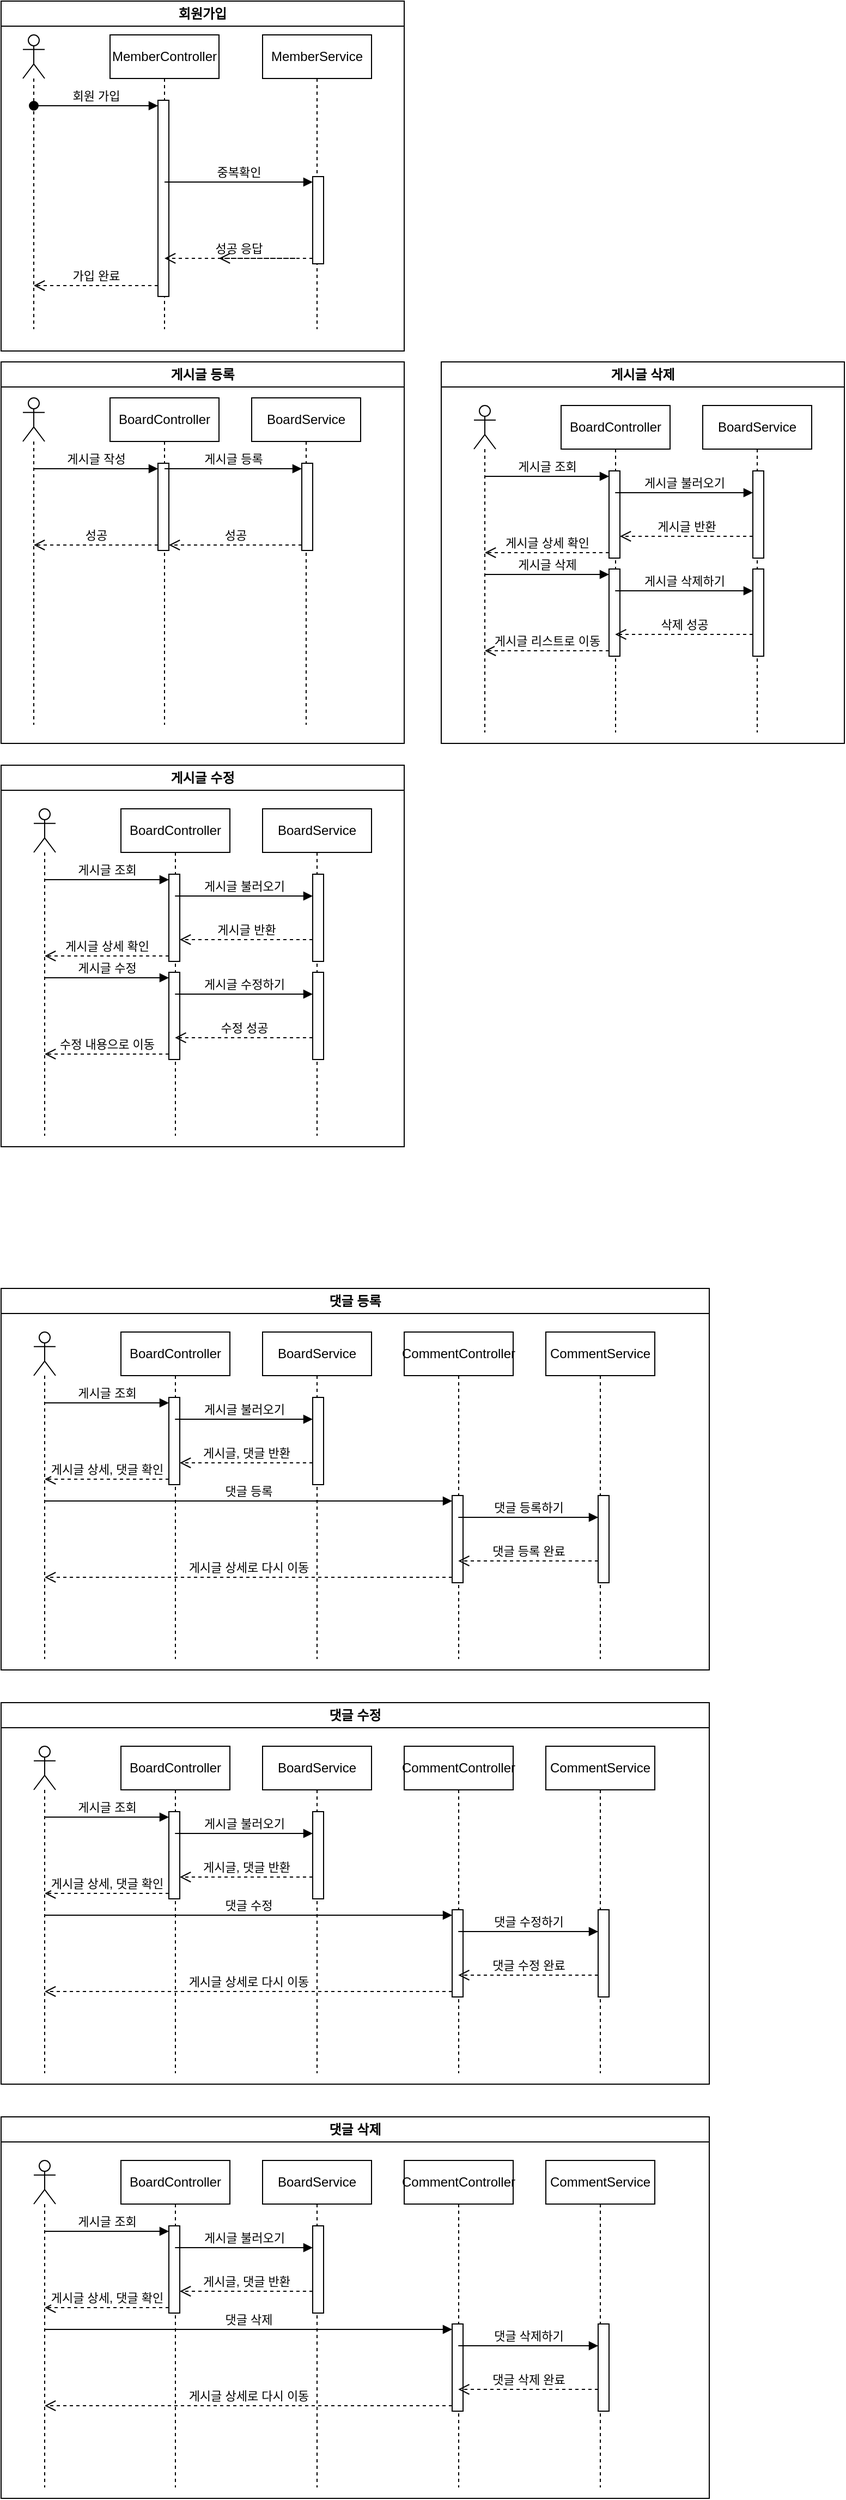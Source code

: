 <mxfile version="24.6.4" type="device">
  <diagram name="페이지-1" id="JsOcrUhTwX_pMC8v2FVw">
    <mxGraphModel dx="979" dy="-716" grid="1" gridSize="10" guides="1" tooltips="1" connect="1" arrows="1" fold="1" page="1" pageScale="1" pageWidth="827" pageHeight="1169" math="0" shadow="0">
      <root>
        <mxCell id="0" />
        <mxCell id="1" parent="0" />
        <mxCell id="PLXPqVrHvDk8v46kjaNR-1" value="" style="shape=umlLifeline;perimeter=lifelinePerimeter;whiteSpace=wrap;html=1;container=1;dropTarget=0;collapsible=0;recursiveResize=0;outlineConnect=0;portConstraint=eastwest;newEdgeStyle={&quot;curved&quot;:0,&quot;rounded&quot;:0};participant=umlActor;" parent="1" vertex="1">
          <mxGeometry x="30" y="1200" width="20" height="270" as="geometry" />
        </mxCell>
        <mxCell id="PLXPqVrHvDk8v46kjaNR-2" value="MemberController" style="shape=umlLifeline;perimeter=lifelinePerimeter;whiteSpace=wrap;html=1;container=1;dropTarget=0;collapsible=0;recursiveResize=0;outlineConnect=0;portConstraint=eastwest;newEdgeStyle={&quot;curved&quot;:0,&quot;rounded&quot;:0};" parent="1" vertex="1">
          <mxGeometry x="110" y="1200" width="100" height="270" as="geometry" />
        </mxCell>
        <mxCell id="PLXPqVrHvDk8v46kjaNR-3" value="" style="html=1;points=[[0,0,0,0,5],[0,1,0,0,-5],[1,0,0,0,5],[1,1,0,0,-5]];perimeter=orthogonalPerimeter;outlineConnect=0;targetShapes=umlLifeline;portConstraint=eastwest;newEdgeStyle={&quot;curved&quot;:0,&quot;rounded&quot;:0};" parent="PLXPqVrHvDk8v46kjaNR-2" vertex="1">
          <mxGeometry x="44" y="60" width="10" height="180" as="geometry" />
        </mxCell>
        <mxCell id="PLXPqVrHvDk8v46kjaNR-4" value="회원 가입" style="html=1;verticalAlign=bottom;startArrow=oval;endArrow=block;startSize=8;curved=0;rounded=0;entryX=0;entryY=0;entryDx=0;entryDy=5;" parent="1" source="PLXPqVrHvDk8v46kjaNR-1" target="PLXPqVrHvDk8v46kjaNR-3" edge="1">
          <mxGeometry relative="1" as="geometry">
            <mxPoint x="84" y="1265" as="sourcePoint" />
          </mxGeometry>
        </mxCell>
        <mxCell id="PLXPqVrHvDk8v46kjaNR-5" value="MemberService" style="shape=umlLifeline;perimeter=lifelinePerimeter;whiteSpace=wrap;html=1;container=1;dropTarget=0;collapsible=0;recursiveResize=0;outlineConnect=0;portConstraint=eastwest;newEdgeStyle={&quot;curved&quot;:0,&quot;rounded&quot;:0};" parent="1" vertex="1">
          <mxGeometry x="250" y="1200" width="100" height="270" as="geometry" />
        </mxCell>
        <mxCell id="PLXPqVrHvDk8v46kjaNR-6" value="" style="html=1;points=[[0,0,0,0,5],[0,1,0,0,-5],[1,0,0,0,5],[1,1,0,0,-5]];perimeter=orthogonalPerimeter;outlineConnect=0;targetShapes=umlLifeline;portConstraint=eastwest;newEdgeStyle={&quot;curved&quot;:0,&quot;rounded&quot;:0};" parent="PLXPqVrHvDk8v46kjaNR-5" vertex="1">
          <mxGeometry x="46" y="130" width="10" height="80" as="geometry" />
        </mxCell>
        <mxCell id="PLXPqVrHvDk8v46kjaNR-7" value="중복확인" style="html=1;verticalAlign=bottom;endArrow=block;curved=0;rounded=0;entryX=0;entryY=0;entryDx=0;entryDy=5;" parent="1" source="PLXPqVrHvDk8v46kjaNR-2" target="PLXPqVrHvDk8v46kjaNR-6" edge="1">
          <mxGeometry relative="1" as="geometry">
            <mxPoint x="226" y="1335" as="sourcePoint" />
          </mxGeometry>
        </mxCell>
        <mxCell id="PLXPqVrHvDk8v46kjaNR-8" value="성공 응답" style="html=1;verticalAlign=bottom;endArrow=open;dashed=1;endSize=8;curved=0;rounded=0;exitX=0;exitY=1;exitDx=0;exitDy=-5;" parent="1" source="PLXPqVrHvDk8v46kjaNR-6" target="PLXPqVrHvDk8v46kjaNR-2" edge="1">
          <mxGeometry relative="1" as="geometry">
            <mxPoint x="226" y="1405" as="targetPoint" />
          </mxGeometry>
        </mxCell>
        <mxCell id="PLXPqVrHvDk8v46kjaNR-9" value="" style="html=1;verticalAlign=bottom;endArrow=open;dashed=1;endSize=8;curved=0;rounded=0;exitX=0;exitY=1;exitDx=0;exitDy=-5;" parent="1" edge="1">
          <mxGeometry relative="1" as="geometry">
            <mxPoint x="210" y="1405" as="targetPoint" />
            <mxPoint x="280" y="1405.0" as="sourcePoint" />
          </mxGeometry>
        </mxCell>
        <mxCell id="PLXPqVrHvDk8v46kjaNR-10" value="가입 완료" style="html=1;verticalAlign=bottom;endArrow=open;dashed=1;endSize=8;curved=0;rounded=0;exitX=0;exitY=1;exitDx=0;exitDy=-5;" parent="1" target="PLXPqVrHvDk8v46kjaNR-1" edge="1">
          <mxGeometry relative="1" as="geometry">
            <mxPoint x="84" y="1430" as="targetPoint" />
            <mxPoint x="154" y="1430.0" as="sourcePoint" />
          </mxGeometry>
        </mxCell>
        <mxCell id="PLXPqVrHvDk8v46kjaNR-11" value="" style="shape=umlLifeline;perimeter=lifelinePerimeter;whiteSpace=wrap;html=1;container=1;dropTarget=0;collapsible=0;recursiveResize=0;outlineConnect=0;portConstraint=eastwest;newEdgeStyle={&quot;curved&quot;:0,&quot;rounded&quot;:0};participant=umlActor;" parent="1" vertex="1">
          <mxGeometry x="30" y="1533" width="20" height="300" as="geometry" />
        </mxCell>
        <mxCell id="PLXPqVrHvDk8v46kjaNR-12" value="BoardController" style="shape=umlLifeline;perimeter=lifelinePerimeter;whiteSpace=wrap;html=1;container=1;dropTarget=0;collapsible=0;recursiveResize=0;outlineConnect=0;portConstraint=eastwest;newEdgeStyle={&quot;curved&quot;:0,&quot;rounded&quot;:0};" parent="1" vertex="1">
          <mxGeometry x="110" y="1533" width="100" height="300" as="geometry" />
        </mxCell>
        <mxCell id="I8T9BKoXojQw9KnoP_Si-1" value="" style="html=1;points=[[0,0,0,0,5],[0,1,0,0,-5],[1,0,0,0,5],[1,1,0,0,-5]];perimeter=orthogonalPerimeter;outlineConnect=0;targetShapes=umlLifeline;portConstraint=eastwest;newEdgeStyle={&quot;curved&quot;:0,&quot;rounded&quot;:0};" vertex="1" parent="PLXPqVrHvDk8v46kjaNR-12">
          <mxGeometry x="44" y="60" width="10" height="80" as="geometry" />
        </mxCell>
        <mxCell id="PLXPqVrHvDk8v46kjaNR-13" value="BoardService" style="shape=umlLifeline;perimeter=lifelinePerimeter;whiteSpace=wrap;html=1;container=1;dropTarget=0;collapsible=0;recursiveResize=0;outlineConnect=0;portConstraint=eastwest;newEdgeStyle={&quot;curved&quot;:0,&quot;rounded&quot;:0};" parent="1" vertex="1">
          <mxGeometry x="240" y="1533" width="100" height="300" as="geometry" />
        </mxCell>
        <mxCell id="I8T9BKoXojQw9KnoP_Si-4" value="" style="html=1;points=[[0,0,0,0,5],[0,1,0,0,-5],[1,0,0,0,5],[1,1,0,0,-5]];perimeter=orthogonalPerimeter;outlineConnect=0;targetShapes=umlLifeline;portConstraint=eastwest;newEdgeStyle={&quot;curved&quot;:0,&quot;rounded&quot;:0};" vertex="1" parent="PLXPqVrHvDk8v46kjaNR-13">
          <mxGeometry x="46" y="60" width="10" height="80" as="geometry" />
        </mxCell>
        <mxCell id="I8T9BKoXojQw9KnoP_Si-2" value="게시글 작성" style="html=1;verticalAlign=bottom;endArrow=block;curved=0;rounded=0;entryX=0;entryY=0;entryDx=0;entryDy=5;" edge="1" target="I8T9BKoXojQw9KnoP_Si-1" parent="1" source="PLXPqVrHvDk8v46kjaNR-11">
          <mxGeometry relative="1" as="geometry">
            <mxPoint x="84" y="1598" as="sourcePoint" />
          </mxGeometry>
        </mxCell>
        <mxCell id="I8T9BKoXojQw9KnoP_Si-3" value="성공" style="html=1;verticalAlign=bottom;endArrow=open;dashed=1;endSize=8;curved=0;rounded=0;exitX=0;exitY=1;exitDx=0;exitDy=-5;" edge="1" source="I8T9BKoXojQw9KnoP_Si-1" parent="1" target="PLXPqVrHvDk8v46kjaNR-11">
          <mxGeometry relative="1" as="geometry">
            <mxPoint x="84" y="1668" as="targetPoint" />
          </mxGeometry>
        </mxCell>
        <mxCell id="I8T9BKoXojQw9KnoP_Si-5" value="게시글 등록" style="html=1;verticalAlign=bottom;endArrow=block;curved=0;rounded=0;entryX=0;entryY=0;entryDx=0;entryDy=5;" edge="1" target="I8T9BKoXojQw9KnoP_Si-4" parent="1" source="PLXPqVrHvDk8v46kjaNR-12">
          <mxGeometry relative="1" as="geometry">
            <mxPoint x="216" y="1598" as="sourcePoint" />
          </mxGeometry>
        </mxCell>
        <mxCell id="I8T9BKoXojQw9KnoP_Si-6" value="성공" style="html=1;verticalAlign=bottom;endArrow=open;dashed=1;endSize=8;curved=0;rounded=0;exitX=0;exitY=1;exitDx=0;exitDy=-5;entryX=1;entryY=1;entryDx=0;entryDy=-5;entryPerimeter=0;" edge="1" source="I8T9BKoXojQw9KnoP_Si-4" parent="1" target="I8T9BKoXojQw9KnoP_Si-1">
          <mxGeometry relative="1" as="geometry">
            <mxPoint x="216" y="1668" as="targetPoint" />
          </mxGeometry>
        </mxCell>
        <mxCell id="I8T9BKoXojQw9KnoP_Si-7" value="회원가입" style="swimlane;whiteSpace=wrap;html=1;" vertex="1" parent="1">
          <mxGeometry x="10" y="1169" width="370" height="321" as="geometry" />
        </mxCell>
        <mxCell id="I8T9BKoXojQw9KnoP_Si-8" value="게시글 등록" style="swimlane;whiteSpace=wrap;html=1;" vertex="1" parent="1">
          <mxGeometry x="10" y="1500" width="370" height="350" as="geometry" />
        </mxCell>
        <mxCell id="I8T9BKoXojQw9KnoP_Si-10" value="게시글 수정" style="swimlane;whiteSpace=wrap;html=1;" vertex="1" parent="1">
          <mxGeometry x="10" y="1870" width="370" height="350" as="geometry" />
        </mxCell>
        <mxCell id="I8T9BKoXojQw9KnoP_Si-11" value="" style="shape=umlLifeline;perimeter=lifelinePerimeter;whiteSpace=wrap;html=1;container=1;dropTarget=0;collapsible=0;recursiveResize=0;outlineConnect=0;portConstraint=eastwest;newEdgeStyle={&quot;curved&quot;:0,&quot;rounded&quot;:0};participant=umlActor;" vertex="1" parent="I8T9BKoXojQw9KnoP_Si-10">
          <mxGeometry x="30" y="40" width="20" height="300" as="geometry" />
        </mxCell>
        <mxCell id="I8T9BKoXojQw9KnoP_Si-12" value="BoardController" style="shape=umlLifeline;perimeter=lifelinePerimeter;whiteSpace=wrap;html=1;container=1;dropTarget=0;collapsible=0;recursiveResize=0;outlineConnect=0;portConstraint=eastwest;newEdgeStyle={&quot;curved&quot;:0,&quot;rounded&quot;:0};" vertex="1" parent="I8T9BKoXojQw9KnoP_Si-10">
          <mxGeometry x="110" y="40" width="100" height="300" as="geometry" />
        </mxCell>
        <mxCell id="I8T9BKoXojQw9KnoP_Si-13" value="" style="html=1;points=[[0,0,0,0,5],[0,1,0,0,-5],[1,0,0,0,5],[1,1,0,0,-5]];perimeter=orthogonalPerimeter;outlineConnect=0;targetShapes=umlLifeline;portConstraint=eastwest;newEdgeStyle={&quot;curved&quot;:0,&quot;rounded&quot;:0};" vertex="1" parent="I8T9BKoXojQw9KnoP_Si-12">
          <mxGeometry x="44" y="60" width="10" height="80" as="geometry" />
        </mxCell>
        <mxCell id="I8T9BKoXojQw9KnoP_Si-20" value="" style="html=1;points=[[0,0,0,0,5],[0,1,0,0,-5],[1,0,0,0,5],[1,1,0,0,-5]];perimeter=orthogonalPerimeter;outlineConnect=0;targetShapes=umlLifeline;portConstraint=eastwest;newEdgeStyle={&quot;curved&quot;:0,&quot;rounded&quot;:0};" vertex="1" parent="I8T9BKoXojQw9KnoP_Si-12">
          <mxGeometry x="44" y="150" width="10" height="80" as="geometry" />
        </mxCell>
        <mxCell id="I8T9BKoXojQw9KnoP_Si-14" value="BoardService" style="shape=umlLifeline;perimeter=lifelinePerimeter;whiteSpace=wrap;html=1;container=1;dropTarget=0;collapsible=0;recursiveResize=0;outlineConnect=0;portConstraint=eastwest;newEdgeStyle={&quot;curved&quot;:0,&quot;rounded&quot;:0};" vertex="1" parent="I8T9BKoXojQw9KnoP_Si-10">
          <mxGeometry x="240" y="40" width="100" height="300" as="geometry" />
        </mxCell>
        <mxCell id="I8T9BKoXojQw9KnoP_Si-15" value="" style="html=1;points=[[0,0,0,0,5],[0,1,0,0,-5],[1,0,0,0,5],[1,1,0,0,-5]];perimeter=orthogonalPerimeter;outlineConnect=0;targetShapes=umlLifeline;portConstraint=eastwest;newEdgeStyle={&quot;curved&quot;:0,&quot;rounded&quot;:0};" vertex="1" parent="I8T9BKoXojQw9KnoP_Si-14">
          <mxGeometry x="46" y="60" width="10" height="80" as="geometry" />
        </mxCell>
        <mxCell id="I8T9BKoXojQw9KnoP_Si-29" value="" style="html=1;points=[[0,0,0,0,5],[0,1,0,0,-5],[1,0,0,0,5],[1,1,0,0,-5]];perimeter=orthogonalPerimeter;outlineConnect=0;targetShapes=umlLifeline;portConstraint=eastwest;newEdgeStyle={&quot;curved&quot;:0,&quot;rounded&quot;:0};" vertex="1" parent="I8T9BKoXojQw9KnoP_Si-14">
          <mxGeometry x="46" y="150" width="10" height="80" as="geometry" />
        </mxCell>
        <mxCell id="I8T9BKoXojQw9KnoP_Si-16" value="게시글 조회" style="html=1;verticalAlign=bottom;endArrow=block;curved=0;rounded=0;entryX=0;entryY=0;entryDx=0;entryDy=5;" edge="1" parent="I8T9BKoXojQw9KnoP_Si-10" source="I8T9BKoXojQw9KnoP_Si-11" target="I8T9BKoXojQw9KnoP_Si-13">
          <mxGeometry relative="1" as="geometry">
            <mxPoint x="84" y="105" as="sourcePoint" />
          </mxGeometry>
        </mxCell>
        <mxCell id="I8T9BKoXojQw9KnoP_Si-17" value="게시글 상세 확인" style="html=1;verticalAlign=bottom;endArrow=open;dashed=1;endSize=8;curved=0;rounded=0;exitX=0;exitY=1;exitDx=0;exitDy=-5;" edge="1" parent="I8T9BKoXojQw9KnoP_Si-10" source="I8T9BKoXojQw9KnoP_Si-13" target="I8T9BKoXojQw9KnoP_Si-11">
          <mxGeometry relative="1" as="geometry">
            <mxPoint x="84" y="175" as="targetPoint" />
          </mxGeometry>
        </mxCell>
        <mxCell id="I8T9BKoXojQw9KnoP_Si-18" value="게시글 불러오기" style="html=1;verticalAlign=bottom;endArrow=block;curved=0;rounded=0;entryX=0;entryY=0;entryDx=0;entryDy=5;" edge="1" parent="I8T9BKoXojQw9KnoP_Si-10">
          <mxGeometry relative="1" as="geometry">
            <mxPoint x="159.63" y="120" as="sourcePoint" />
            <mxPoint x="286" y="120" as="targetPoint" />
          </mxGeometry>
        </mxCell>
        <mxCell id="I8T9BKoXojQw9KnoP_Si-19" value="게시글 반환" style="html=1;verticalAlign=bottom;endArrow=open;dashed=1;endSize=8;curved=0;rounded=0;exitX=0;exitY=1;exitDx=0;exitDy=-5;entryX=1;entryY=1;entryDx=0;entryDy=-5;entryPerimeter=0;" edge="1" parent="I8T9BKoXojQw9KnoP_Si-10">
          <mxGeometry relative="1" as="geometry">
            <mxPoint x="164" y="160" as="targetPoint" />
            <mxPoint x="286" y="160" as="sourcePoint" />
          </mxGeometry>
        </mxCell>
        <mxCell id="I8T9BKoXojQw9KnoP_Si-21" value="게시글 수정" style="html=1;verticalAlign=bottom;endArrow=block;curved=0;rounded=0;entryX=0;entryY=0;entryDx=0;entryDy=5;" edge="1" target="I8T9BKoXojQw9KnoP_Si-20" parent="I8T9BKoXojQw9KnoP_Si-10" source="I8T9BKoXojQw9KnoP_Si-11">
          <mxGeometry relative="1" as="geometry">
            <mxPoint x="84" y="195" as="sourcePoint" />
          </mxGeometry>
        </mxCell>
        <mxCell id="I8T9BKoXojQw9KnoP_Si-22" value="수정 내용으로 이동" style="html=1;verticalAlign=bottom;endArrow=open;dashed=1;endSize=8;curved=0;rounded=0;exitX=0;exitY=1;exitDx=0;exitDy=-5;" edge="1" source="I8T9BKoXojQw9KnoP_Si-20" parent="I8T9BKoXojQw9KnoP_Si-10" target="I8T9BKoXojQw9KnoP_Si-11">
          <mxGeometry relative="1" as="geometry">
            <mxPoint x="84" y="265" as="targetPoint" />
          </mxGeometry>
        </mxCell>
        <mxCell id="I8T9BKoXojQw9KnoP_Si-30" value="게시글 수정하기" style="html=1;verticalAlign=bottom;endArrow=block;curved=0;rounded=0;entryX=0;entryY=0;entryDx=0;entryDy=5;" edge="1" parent="I8T9BKoXojQw9KnoP_Si-10">
          <mxGeometry relative="1" as="geometry">
            <mxPoint x="159.63" y="210" as="sourcePoint" />
            <mxPoint x="286" y="210" as="targetPoint" />
          </mxGeometry>
        </mxCell>
        <mxCell id="I8T9BKoXojQw9KnoP_Si-31" value="수정 성공" style="html=1;verticalAlign=bottom;endArrow=open;dashed=1;endSize=8;curved=0;rounded=0;exitX=0;exitY=1;exitDx=0;exitDy=-5;" edge="1" parent="I8T9BKoXojQw9KnoP_Si-10">
          <mxGeometry relative="1" as="geometry">
            <mxPoint x="159.63" y="250" as="targetPoint" />
            <mxPoint x="286" y="250" as="sourcePoint" />
          </mxGeometry>
        </mxCell>
        <mxCell id="I8T9BKoXojQw9KnoP_Si-32" value="게시글 삭제" style="swimlane;whiteSpace=wrap;html=1;" vertex="1" parent="1">
          <mxGeometry x="414" y="1500" width="370" height="350" as="geometry" />
        </mxCell>
        <mxCell id="I8T9BKoXojQw9KnoP_Si-33" value="" style="shape=umlLifeline;perimeter=lifelinePerimeter;whiteSpace=wrap;html=1;container=1;dropTarget=0;collapsible=0;recursiveResize=0;outlineConnect=0;portConstraint=eastwest;newEdgeStyle={&quot;curved&quot;:0,&quot;rounded&quot;:0};participant=umlActor;" vertex="1" parent="I8T9BKoXojQw9KnoP_Si-32">
          <mxGeometry x="30" y="40" width="20" height="300" as="geometry" />
        </mxCell>
        <mxCell id="I8T9BKoXojQw9KnoP_Si-34" value="BoardController" style="shape=umlLifeline;perimeter=lifelinePerimeter;whiteSpace=wrap;html=1;container=1;dropTarget=0;collapsible=0;recursiveResize=0;outlineConnect=0;portConstraint=eastwest;newEdgeStyle={&quot;curved&quot;:0,&quot;rounded&quot;:0};" vertex="1" parent="I8T9BKoXojQw9KnoP_Si-32">
          <mxGeometry x="110" y="40" width="100" height="300" as="geometry" />
        </mxCell>
        <mxCell id="I8T9BKoXojQw9KnoP_Si-35" value="" style="html=1;points=[[0,0,0,0,5],[0,1,0,0,-5],[1,0,0,0,5],[1,1,0,0,-5]];perimeter=orthogonalPerimeter;outlineConnect=0;targetShapes=umlLifeline;portConstraint=eastwest;newEdgeStyle={&quot;curved&quot;:0,&quot;rounded&quot;:0};" vertex="1" parent="I8T9BKoXojQw9KnoP_Si-34">
          <mxGeometry x="44" y="60" width="10" height="80" as="geometry" />
        </mxCell>
        <mxCell id="I8T9BKoXojQw9KnoP_Si-36" value="" style="html=1;points=[[0,0,0,0,5],[0,1,0,0,-5],[1,0,0,0,5],[1,1,0,0,-5]];perimeter=orthogonalPerimeter;outlineConnect=0;targetShapes=umlLifeline;portConstraint=eastwest;newEdgeStyle={&quot;curved&quot;:0,&quot;rounded&quot;:0};" vertex="1" parent="I8T9BKoXojQw9KnoP_Si-34">
          <mxGeometry x="44" y="150" width="10" height="80" as="geometry" />
        </mxCell>
        <mxCell id="I8T9BKoXojQw9KnoP_Si-37" value="BoardService" style="shape=umlLifeline;perimeter=lifelinePerimeter;whiteSpace=wrap;html=1;container=1;dropTarget=0;collapsible=0;recursiveResize=0;outlineConnect=0;portConstraint=eastwest;newEdgeStyle={&quot;curved&quot;:0,&quot;rounded&quot;:0};" vertex="1" parent="I8T9BKoXojQw9KnoP_Si-32">
          <mxGeometry x="240" y="40" width="100" height="300" as="geometry" />
        </mxCell>
        <mxCell id="I8T9BKoXojQw9KnoP_Si-38" value="" style="html=1;points=[[0,0,0,0,5],[0,1,0,0,-5],[1,0,0,0,5],[1,1,0,0,-5]];perimeter=orthogonalPerimeter;outlineConnect=0;targetShapes=umlLifeline;portConstraint=eastwest;newEdgeStyle={&quot;curved&quot;:0,&quot;rounded&quot;:0};" vertex="1" parent="I8T9BKoXojQw9KnoP_Si-37">
          <mxGeometry x="46" y="60" width="10" height="80" as="geometry" />
        </mxCell>
        <mxCell id="I8T9BKoXojQw9KnoP_Si-39" value="" style="html=1;points=[[0,0,0,0,5],[0,1,0,0,-5],[1,0,0,0,5],[1,1,0,0,-5]];perimeter=orthogonalPerimeter;outlineConnect=0;targetShapes=umlLifeline;portConstraint=eastwest;newEdgeStyle={&quot;curved&quot;:0,&quot;rounded&quot;:0};" vertex="1" parent="I8T9BKoXojQw9KnoP_Si-37">
          <mxGeometry x="46" y="150" width="10" height="80" as="geometry" />
        </mxCell>
        <mxCell id="I8T9BKoXojQw9KnoP_Si-40" value="게시글 조회" style="html=1;verticalAlign=bottom;endArrow=block;curved=0;rounded=0;entryX=0;entryY=0;entryDx=0;entryDy=5;" edge="1" parent="I8T9BKoXojQw9KnoP_Si-32" source="I8T9BKoXojQw9KnoP_Si-33" target="I8T9BKoXojQw9KnoP_Si-35">
          <mxGeometry relative="1" as="geometry">
            <mxPoint x="84" y="105" as="sourcePoint" />
          </mxGeometry>
        </mxCell>
        <mxCell id="I8T9BKoXojQw9KnoP_Si-41" value="게시글 상세 확인" style="html=1;verticalAlign=bottom;endArrow=open;dashed=1;endSize=8;curved=0;rounded=0;exitX=0;exitY=1;exitDx=0;exitDy=-5;" edge="1" parent="I8T9BKoXojQw9KnoP_Si-32" source="I8T9BKoXojQw9KnoP_Si-35" target="I8T9BKoXojQw9KnoP_Si-33">
          <mxGeometry relative="1" as="geometry">
            <mxPoint x="84" y="175" as="targetPoint" />
          </mxGeometry>
        </mxCell>
        <mxCell id="I8T9BKoXojQw9KnoP_Si-42" value="게시글 불러오기" style="html=1;verticalAlign=bottom;endArrow=block;curved=0;rounded=0;entryX=0;entryY=0;entryDx=0;entryDy=5;" edge="1" parent="I8T9BKoXojQw9KnoP_Si-32">
          <mxGeometry relative="1" as="geometry">
            <mxPoint x="159.63" y="120" as="sourcePoint" />
            <mxPoint x="286" y="120" as="targetPoint" />
          </mxGeometry>
        </mxCell>
        <mxCell id="I8T9BKoXojQw9KnoP_Si-43" value="게시글 반환" style="html=1;verticalAlign=bottom;endArrow=open;dashed=1;endSize=8;curved=0;rounded=0;exitX=0;exitY=1;exitDx=0;exitDy=-5;entryX=1;entryY=1;entryDx=0;entryDy=-5;entryPerimeter=0;" edge="1" parent="I8T9BKoXojQw9KnoP_Si-32">
          <mxGeometry relative="1" as="geometry">
            <mxPoint x="164" y="160" as="targetPoint" />
            <mxPoint x="286" y="160" as="sourcePoint" />
          </mxGeometry>
        </mxCell>
        <mxCell id="I8T9BKoXojQw9KnoP_Si-44" value="게시글 삭제" style="html=1;verticalAlign=bottom;endArrow=block;curved=0;rounded=0;entryX=0;entryY=0;entryDx=0;entryDy=5;" edge="1" parent="I8T9BKoXojQw9KnoP_Si-32" source="I8T9BKoXojQw9KnoP_Si-33" target="I8T9BKoXojQw9KnoP_Si-36">
          <mxGeometry relative="1" as="geometry">
            <mxPoint x="84" y="195" as="sourcePoint" />
          </mxGeometry>
        </mxCell>
        <mxCell id="I8T9BKoXojQw9KnoP_Si-45" value="게시글 리스트로 이동" style="html=1;verticalAlign=bottom;endArrow=open;dashed=1;endSize=8;curved=0;rounded=0;exitX=0;exitY=1;exitDx=0;exitDy=-5;" edge="1" parent="I8T9BKoXojQw9KnoP_Si-32" source="I8T9BKoXojQw9KnoP_Si-36" target="I8T9BKoXojQw9KnoP_Si-33">
          <mxGeometry relative="1" as="geometry">
            <mxPoint x="84" y="265" as="targetPoint" />
          </mxGeometry>
        </mxCell>
        <mxCell id="I8T9BKoXojQw9KnoP_Si-46" value="게시글 삭제하기" style="html=1;verticalAlign=bottom;endArrow=block;curved=0;rounded=0;entryX=0;entryY=0;entryDx=0;entryDy=5;" edge="1" parent="I8T9BKoXojQw9KnoP_Si-32">
          <mxGeometry x="0.005" relative="1" as="geometry">
            <mxPoint x="159.63" y="210" as="sourcePoint" />
            <mxPoint x="286" y="210" as="targetPoint" />
            <mxPoint as="offset" />
          </mxGeometry>
        </mxCell>
        <mxCell id="I8T9BKoXojQw9KnoP_Si-47" value="삭제 성공" style="html=1;verticalAlign=bottom;endArrow=open;dashed=1;endSize=8;curved=0;rounded=0;exitX=0;exitY=1;exitDx=0;exitDy=-5;" edge="1" parent="I8T9BKoXojQw9KnoP_Si-32">
          <mxGeometry relative="1" as="geometry">
            <mxPoint x="159.63" y="250" as="targetPoint" />
            <mxPoint x="286" y="250" as="sourcePoint" />
          </mxGeometry>
        </mxCell>
        <mxCell id="I8T9BKoXojQw9KnoP_Si-58" value="댓글 등록" style="swimlane;whiteSpace=wrap;html=1;" vertex="1" parent="1">
          <mxGeometry x="10" y="2350" width="650" height="350" as="geometry" />
        </mxCell>
        <mxCell id="I8T9BKoXojQw9KnoP_Si-59" value="" style="shape=umlLifeline;perimeter=lifelinePerimeter;whiteSpace=wrap;html=1;container=1;dropTarget=0;collapsible=0;recursiveResize=0;outlineConnect=0;portConstraint=eastwest;newEdgeStyle={&quot;curved&quot;:0,&quot;rounded&quot;:0};participant=umlActor;" vertex="1" parent="I8T9BKoXojQw9KnoP_Si-58">
          <mxGeometry x="30" y="40" width="20" height="300" as="geometry" />
        </mxCell>
        <mxCell id="I8T9BKoXojQw9KnoP_Si-60" value="BoardController" style="shape=umlLifeline;perimeter=lifelinePerimeter;whiteSpace=wrap;html=1;container=1;dropTarget=0;collapsible=0;recursiveResize=0;outlineConnect=0;portConstraint=eastwest;newEdgeStyle={&quot;curved&quot;:0,&quot;rounded&quot;:0};" vertex="1" parent="I8T9BKoXojQw9KnoP_Si-58">
          <mxGeometry x="110" y="40" width="100" height="300" as="geometry" />
        </mxCell>
        <mxCell id="I8T9BKoXojQw9KnoP_Si-61" value="" style="html=1;points=[[0,0,0,0,5],[0,1,0,0,-5],[1,0,0,0,5],[1,1,0,0,-5]];perimeter=orthogonalPerimeter;outlineConnect=0;targetShapes=umlLifeline;portConstraint=eastwest;newEdgeStyle={&quot;curved&quot;:0,&quot;rounded&quot;:0};" vertex="1" parent="I8T9BKoXojQw9KnoP_Si-60">
          <mxGeometry x="44" y="60" width="10" height="80" as="geometry" />
        </mxCell>
        <mxCell id="I8T9BKoXojQw9KnoP_Si-63" value="BoardService" style="shape=umlLifeline;perimeter=lifelinePerimeter;whiteSpace=wrap;html=1;container=1;dropTarget=0;collapsible=0;recursiveResize=0;outlineConnect=0;portConstraint=eastwest;newEdgeStyle={&quot;curved&quot;:0,&quot;rounded&quot;:0};" vertex="1" parent="I8T9BKoXojQw9KnoP_Si-58">
          <mxGeometry x="240" y="40" width="100" height="300" as="geometry" />
        </mxCell>
        <mxCell id="I8T9BKoXojQw9KnoP_Si-64" value="" style="html=1;points=[[0,0,0,0,5],[0,1,0,0,-5],[1,0,0,0,5],[1,1,0,0,-5]];perimeter=orthogonalPerimeter;outlineConnect=0;targetShapes=umlLifeline;portConstraint=eastwest;newEdgeStyle={&quot;curved&quot;:0,&quot;rounded&quot;:0};" vertex="1" parent="I8T9BKoXojQw9KnoP_Si-63">
          <mxGeometry x="46" y="60" width="10" height="80" as="geometry" />
        </mxCell>
        <mxCell id="I8T9BKoXojQw9KnoP_Si-66" value="게시글 조회" style="html=1;verticalAlign=bottom;endArrow=block;curved=0;rounded=0;entryX=0;entryY=0;entryDx=0;entryDy=5;" edge="1" parent="I8T9BKoXojQw9KnoP_Si-58" source="I8T9BKoXojQw9KnoP_Si-59" target="I8T9BKoXojQw9KnoP_Si-61">
          <mxGeometry relative="1" as="geometry">
            <mxPoint x="84" y="105" as="sourcePoint" />
          </mxGeometry>
        </mxCell>
        <mxCell id="I8T9BKoXojQw9KnoP_Si-67" value="게시글 상세, 댓글 확인" style="html=1;verticalAlign=bottom;endArrow=open;dashed=1;endSize=8;curved=0;rounded=0;exitX=0;exitY=1;exitDx=0;exitDy=-5;" edge="1" parent="I8T9BKoXojQw9KnoP_Si-58" source="I8T9BKoXojQw9KnoP_Si-61" target="I8T9BKoXojQw9KnoP_Si-59">
          <mxGeometry x="0.004" relative="1" as="geometry">
            <mxPoint x="84" y="175" as="targetPoint" />
            <mxPoint as="offset" />
          </mxGeometry>
        </mxCell>
        <mxCell id="I8T9BKoXojQw9KnoP_Si-68" value="게시글 불러오기" style="html=1;verticalAlign=bottom;endArrow=block;curved=0;rounded=0;entryX=0;entryY=0;entryDx=0;entryDy=5;" edge="1" parent="I8T9BKoXojQw9KnoP_Si-58">
          <mxGeometry relative="1" as="geometry">
            <mxPoint x="159.63" y="120" as="sourcePoint" />
            <mxPoint x="286" y="120" as="targetPoint" />
          </mxGeometry>
        </mxCell>
        <mxCell id="I8T9BKoXojQw9KnoP_Si-69" value="게시글, 댓글 반환" style="html=1;verticalAlign=bottom;endArrow=open;dashed=1;endSize=8;curved=0;rounded=0;exitX=0;exitY=1;exitDx=0;exitDy=-5;entryX=1;entryY=1;entryDx=0;entryDy=-5;entryPerimeter=0;" edge="1" parent="I8T9BKoXojQw9KnoP_Si-58">
          <mxGeometry relative="1" as="geometry">
            <mxPoint x="164" y="160" as="targetPoint" />
            <mxPoint x="286" y="160" as="sourcePoint" />
          </mxGeometry>
        </mxCell>
        <mxCell id="I8T9BKoXojQw9KnoP_Si-74" value="CommentController" style="shape=umlLifeline;perimeter=lifelinePerimeter;whiteSpace=wrap;html=1;container=1;dropTarget=0;collapsible=0;recursiveResize=0;outlineConnect=0;portConstraint=eastwest;newEdgeStyle={&quot;curved&quot;:0,&quot;rounded&quot;:0};" vertex="1" parent="I8T9BKoXojQw9KnoP_Si-58">
          <mxGeometry x="370" y="40" width="100" height="300" as="geometry" />
        </mxCell>
        <mxCell id="I8T9BKoXojQw9KnoP_Si-75" value="" style="html=1;points=[[0,0,0,0,5],[0,1,0,0,-5],[1,0,0,0,5],[1,1,0,0,-5]];perimeter=orthogonalPerimeter;outlineConnect=0;targetShapes=umlLifeline;portConstraint=eastwest;newEdgeStyle={&quot;curved&quot;:0,&quot;rounded&quot;:0};" vertex="1" parent="I8T9BKoXojQw9KnoP_Si-74">
          <mxGeometry x="44" y="150" width="10" height="80" as="geometry" />
        </mxCell>
        <mxCell id="I8T9BKoXojQw9KnoP_Si-76" value="댓글 등록" style="html=1;verticalAlign=bottom;endArrow=block;curved=0;rounded=0;entryX=0;entryY=0;entryDx=0;entryDy=5;" edge="1" target="I8T9BKoXojQw9KnoP_Si-75" parent="I8T9BKoXojQw9KnoP_Si-58" source="I8T9BKoXojQw9KnoP_Si-59">
          <mxGeometry relative="1" as="geometry">
            <mxPoint x="344" y="195" as="sourcePoint" />
          </mxGeometry>
        </mxCell>
        <mxCell id="I8T9BKoXojQw9KnoP_Si-77" value="게시글 상세로 다시 이동" style="html=1;verticalAlign=bottom;endArrow=open;dashed=1;endSize=8;curved=0;rounded=0;exitX=0;exitY=1;exitDx=0;exitDy=-5;" edge="1" source="I8T9BKoXojQw9KnoP_Si-75" parent="I8T9BKoXojQw9KnoP_Si-58" target="I8T9BKoXojQw9KnoP_Si-59">
          <mxGeometry relative="1" as="geometry">
            <mxPoint x="344" y="265" as="targetPoint" />
          </mxGeometry>
        </mxCell>
        <mxCell id="I8T9BKoXojQw9KnoP_Si-78" value="CommentService" style="shape=umlLifeline;perimeter=lifelinePerimeter;whiteSpace=wrap;html=1;container=1;dropTarget=0;collapsible=0;recursiveResize=0;outlineConnect=0;portConstraint=eastwest;newEdgeStyle={&quot;curved&quot;:0,&quot;rounded&quot;:0};" vertex="1" parent="I8T9BKoXojQw9KnoP_Si-58">
          <mxGeometry x="500" y="40" width="100" height="300" as="geometry" />
        </mxCell>
        <mxCell id="I8T9BKoXojQw9KnoP_Si-79" value="" style="html=1;points=[[0,0,0,0,5],[0,1,0,0,-5],[1,0,0,0,5],[1,1,0,0,-5]];perimeter=orthogonalPerimeter;outlineConnect=0;targetShapes=umlLifeline;portConstraint=eastwest;newEdgeStyle={&quot;curved&quot;:0,&quot;rounded&quot;:0};" vertex="1" parent="I8T9BKoXojQw9KnoP_Si-78">
          <mxGeometry x="48" y="150" width="10" height="80" as="geometry" />
        </mxCell>
        <mxCell id="I8T9BKoXojQw9KnoP_Si-80" value="댓글 등록하기" style="html=1;verticalAlign=bottom;endArrow=block;curved=0;rounded=0;entryX=0;entryY=0;entryDx=0;entryDy=5;" edge="1" parent="I8T9BKoXojQw9KnoP_Si-58">
          <mxGeometry relative="1" as="geometry">
            <mxPoint x="419.63" y="210" as="sourcePoint" />
            <mxPoint x="548.0" y="210" as="targetPoint" />
          </mxGeometry>
        </mxCell>
        <mxCell id="I8T9BKoXojQw9KnoP_Si-81" value="댓글 등록 완료" style="html=1;verticalAlign=bottom;endArrow=open;dashed=1;endSize=8;curved=0;rounded=0;exitX=0;exitY=1;exitDx=0;exitDy=-5;" edge="1" parent="I8T9BKoXojQw9KnoP_Si-58">
          <mxGeometry relative="1" as="geometry">
            <mxPoint x="419.63" y="250" as="targetPoint" />
            <mxPoint x="548.0" y="250" as="sourcePoint" />
          </mxGeometry>
        </mxCell>
        <mxCell id="I8T9BKoXojQw9KnoP_Si-82" value="댓글 수정" style="swimlane;whiteSpace=wrap;html=1;" vertex="1" parent="1">
          <mxGeometry x="10" y="2730" width="650" height="350" as="geometry" />
        </mxCell>
        <mxCell id="I8T9BKoXojQw9KnoP_Si-83" value="" style="shape=umlLifeline;perimeter=lifelinePerimeter;whiteSpace=wrap;html=1;container=1;dropTarget=0;collapsible=0;recursiveResize=0;outlineConnect=0;portConstraint=eastwest;newEdgeStyle={&quot;curved&quot;:0,&quot;rounded&quot;:0};participant=umlActor;" vertex="1" parent="I8T9BKoXojQw9KnoP_Si-82">
          <mxGeometry x="30" y="40" width="20" height="300" as="geometry" />
        </mxCell>
        <mxCell id="I8T9BKoXojQw9KnoP_Si-84" value="BoardController" style="shape=umlLifeline;perimeter=lifelinePerimeter;whiteSpace=wrap;html=1;container=1;dropTarget=0;collapsible=0;recursiveResize=0;outlineConnect=0;portConstraint=eastwest;newEdgeStyle={&quot;curved&quot;:0,&quot;rounded&quot;:0};" vertex="1" parent="I8T9BKoXojQw9KnoP_Si-82">
          <mxGeometry x="110" y="40" width="100" height="300" as="geometry" />
        </mxCell>
        <mxCell id="I8T9BKoXojQw9KnoP_Si-85" value="" style="html=1;points=[[0,0,0,0,5],[0,1,0,0,-5],[1,0,0,0,5],[1,1,0,0,-5]];perimeter=orthogonalPerimeter;outlineConnect=0;targetShapes=umlLifeline;portConstraint=eastwest;newEdgeStyle={&quot;curved&quot;:0,&quot;rounded&quot;:0};" vertex="1" parent="I8T9BKoXojQw9KnoP_Si-84">
          <mxGeometry x="44" y="60" width="10" height="80" as="geometry" />
        </mxCell>
        <mxCell id="I8T9BKoXojQw9KnoP_Si-86" value="BoardService" style="shape=umlLifeline;perimeter=lifelinePerimeter;whiteSpace=wrap;html=1;container=1;dropTarget=0;collapsible=0;recursiveResize=0;outlineConnect=0;portConstraint=eastwest;newEdgeStyle={&quot;curved&quot;:0,&quot;rounded&quot;:0};" vertex="1" parent="I8T9BKoXojQw9KnoP_Si-82">
          <mxGeometry x="240" y="40" width="100" height="300" as="geometry" />
        </mxCell>
        <mxCell id="I8T9BKoXojQw9KnoP_Si-87" value="" style="html=1;points=[[0,0,0,0,5],[0,1,0,0,-5],[1,0,0,0,5],[1,1,0,0,-5]];perimeter=orthogonalPerimeter;outlineConnect=0;targetShapes=umlLifeline;portConstraint=eastwest;newEdgeStyle={&quot;curved&quot;:0,&quot;rounded&quot;:0};" vertex="1" parent="I8T9BKoXojQw9KnoP_Si-86">
          <mxGeometry x="46" y="60" width="10" height="80" as="geometry" />
        </mxCell>
        <mxCell id="I8T9BKoXojQw9KnoP_Si-88" value="게시글 조회" style="html=1;verticalAlign=bottom;endArrow=block;curved=0;rounded=0;entryX=0;entryY=0;entryDx=0;entryDy=5;" edge="1" parent="I8T9BKoXojQw9KnoP_Si-82" source="I8T9BKoXojQw9KnoP_Si-83" target="I8T9BKoXojQw9KnoP_Si-85">
          <mxGeometry relative="1" as="geometry">
            <mxPoint x="84" y="105" as="sourcePoint" />
          </mxGeometry>
        </mxCell>
        <mxCell id="I8T9BKoXojQw9KnoP_Si-89" value="게시글 상세, 댓글 확인" style="html=1;verticalAlign=bottom;endArrow=open;dashed=1;endSize=8;curved=0;rounded=0;exitX=0;exitY=1;exitDx=0;exitDy=-5;" edge="1" parent="I8T9BKoXojQw9KnoP_Si-82" source="I8T9BKoXojQw9KnoP_Si-85" target="I8T9BKoXojQw9KnoP_Si-83">
          <mxGeometry x="0.004" relative="1" as="geometry">
            <mxPoint x="84" y="175" as="targetPoint" />
            <mxPoint as="offset" />
          </mxGeometry>
        </mxCell>
        <mxCell id="I8T9BKoXojQw9KnoP_Si-90" value="게시글 불러오기" style="html=1;verticalAlign=bottom;endArrow=block;curved=0;rounded=0;entryX=0;entryY=0;entryDx=0;entryDy=5;" edge="1" parent="I8T9BKoXojQw9KnoP_Si-82">
          <mxGeometry relative="1" as="geometry">
            <mxPoint x="159.63" y="120" as="sourcePoint" />
            <mxPoint x="286" y="120" as="targetPoint" />
          </mxGeometry>
        </mxCell>
        <mxCell id="I8T9BKoXojQw9KnoP_Si-91" value="게시글, 댓글 반환" style="html=1;verticalAlign=bottom;endArrow=open;dashed=1;endSize=8;curved=0;rounded=0;exitX=0;exitY=1;exitDx=0;exitDy=-5;entryX=1;entryY=1;entryDx=0;entryDy=-5;entryPerimeter=0;" edge="1" parent="I8T9BKoXojQw9KnoP_Si-82">
          <mxGeometry relative="1" as="geometry">
            <mxPoint x="164" y="160" as="targetPoint" />
            <mxPoint x="286" y="160" as="sourcePoint" />
          </mxGeometry>
        </mxCell>
        <mxCell id="I8T9BKoXojQw9KnoP_Si-92" value="CommentController" style="shape=umlLifeline;perimeter=lifelinePerimeter;whiteSpace=wrap;html=1;container=1;dropTarget=0;collapsible=0;recursiveResize=0;outlineConnect=0;portConstraint=eastwest;newEdgeStyle={&quot;curved&quot;:0,&quot;rounded&quot;:0};" vertex="1" parent="I8T9BKoXojQw9KnoP_Si-82">
          <mxGeometry x="370" y="40" width="100" height="300" as="geometry" />
        </mxCell>
        <mxCell id="I8T9BKoXojQw9KnoP_Si-93" value="" style="html=1;points=[[0,0,0,0,5],[0,1,0,0,-5],[1,0,0,0,5],[1,1,0,0,-5]];perimeter=orthogonalPerimeter;outlineConnect=0;targetShapes=umlLifeline;portConstraint=eastwest;newEdgeStyle={&quot;curved&quot;:0,&quot;rounded&quot;:0};" vertex="1" parent="I8T9BKoXojQw9KnoP_Si-92">
          <mxGeometry x="44" y="150" width="10" height="80" as="geometry" />
        </mxCell>
        <mxCell id="I8T9BKoXojQw9KnoP_Si-94" value="댓글 수정" style="html=1;verticalAlign=bottom;endArrow=block;curved=0;rounded=0;entryX=0;entryY=0;entryDx=0;entryDy=5;" edge="1" parent="I8T9BKoXojQw9KnoP_Si-82" source="I8T9BKoXojQw9KnoP_Si-83" target="I8T9BKoXojQw9KnoP_Si-93">
          <mxGeometry relative="1" as="geometry">
            <mxPoint x="344" y="195" as="sourcePoint" />
          </mxGeometry>
        </mxCell>
        <mxCell id="I8T9BKoXojQw9KnoP_Si-95" value="게시글 상세로 다시 이동" style="html=1;verticalAlign=bottom;endArrow=open;dashed=1;endSize=8;curved=0;rounded=0;exitX=0;exitY=1;exitDx=0;exitDy=-5;" edge="1" parent="I8T9BKoXojQw9KnoP_Si-82" source="I8T9BKoXojQw9KnoP_Si-93" target="I8T9BKoXojQw9KnoP_Si-83">
          <mxGeometry relative="1" as="geometry">
            <mxPoint x="344" y="265" as="targetPoint" />
          </mxGeometry>
        </mxCell>
        <mxCell id="I8T9BKoXojQw9KnoP_Si-96" value="CommentService" style="shape=umlLifeline;perimeter=lifelinePerimeter;whiteSpace=wrap;html=1;container=1;dropTarget=0;collapsible=0;recursiveResize=0;outlineConnect=0;portConstraint=eastwest;newEdgeStyle={&quot;curved&quot;:0,&quot;rounded&quot;:0};" vertex="1" parent="I8T9BKoXojQw9KnoP_Si-82">
          <mxGeometry x="500" y="40" width="100" height="300" as="geometry" />
        </mxCell>
        <mxCell id="I8T9BKoXojQw9KnoP_Si-97" value="" style="html=1;points=[[0,0,0,0,5],[0,1,0,0,-5],[1,0,0,0,5],[1,1,0,0,-5]];perimeter=orthogonalPerimeter;outlineConnect=0;targetShapes=umlLifeline;portConstraint=eastwest;newEdgeStyle={&quot;curved&quot;:0,&quot;rounded&quot;:0};" vertex="1" parent="I8T9BKoXojQw9KnoP_Si-96">
          <mxGeometry x="48" y="150" width="10" height="80" as="geometry" />
        </mxCell>
        <mxCell id="I8T9BKoXojQw9KnoP_Si-98" value="댓글 수정하기" style="html=1;verticalAlign=bottom;endArrow=block;curved=0;rounded=0;entryX=0;entryY=0;entryDx=0;entryDy=5;" edge="1" parent="I8T9BKoXojQw9KnoP_Si-82">
          <mxGeometry relative="1" as="geometry">
            <mxPoint x="419.63" y="210" as="sourcePoint" />
            <mxPoint x="548.0" y="210" as="targetPoint" />
          </mxGeometry>
        </mxCell>
        <mxCell id="I8T9BKoXojQw9KnoP_Si-99" value="댓글 수정 완료" style="html=1;verticalAlign=bottom;endArrow=open;dashed=1;endSize=8;curved=0;rounded=0;exitX=0;exitY=1;exitDx=0;exitDy=-5;" edge="1" parent="I8T9BKoXojQw9KnoP_Si-82">
          <mxGeometry relative="1" as="geometry">
            <mxPoint x="419.63" y="250" as="targetPoint" />
            <mxPoint x="548.0" y="250" as="sourcePoint" />
          </mxGeometry>
        </mxCell>
        <mxCell id="I8T9BKoXojQw9KnoP_Si-100" value="댓글 삭제" style="swimlane;whiteSpace=wrap;html=1;" vertex="1" parent="1">
          <mxGeometry x="10" y="3110" width="650" height="350" as="geometry" />
        </mxCell>
        <mxCell id="I8T9BKoXojQw9KnoP_Si-101" value="" style="shape=umlLifeline;perimeter=lifelinePerimeter;whiteSpace=wrap;html=1;container=1;dropTarget=0;collapsible=0;recursiveResize=0;outlineConnect=0;portConstraint=eastwest;newEdgeStyle={&quot;curved&quot;:0,&quot;rounded&quot;:0};participant=umlActor;" vertex="1" parent="I8T9BKoXojQw9KnoP_Si-100">
          <mxGeometry x="30" y="40" width="20" height="300" as="geometry" />
        </mxCell>
        <mxCell id="I8T9BKoXojQw9KnoP_Si-102" value="BoardController" style="shape=umlLifeline;perimeter=lifelinePerimeter;whiteSpace=wrap;html=1;container=1;dropTarget=0;collapsible=0;recursiveResize=0;outlineConnect=0;portConstraint=eastwest;newEdgeStyle={&quot;curved&quot;:0,&quot;rounded&quot;:0};" vertex="1" parent="I8T9BKoXojQw9KnoP_Si-100">
          <mxGeometry x="110" y="40" width="100" height="300" as="geometry" />
        </mxCell>
        <mxCell id="I8T9BKoXojQw9KnoP_Si-103" value="" style="html=1;points=[[0,0,0,0,5],[0,1,0,0,-5],[1,0,0,0,5],[1,1,0,0,-5]];perimeter=orthogonalPerimeter;outlineConnect=0;targetShapes=umlLifeline;portConstraint=eastwest;newEdgeStyle={&quot;curved&quot;:0,&quot;rounded&quot;:0};" vertex="1" parent="I8T9BKoXojQw9KnoP_Si-102">
          <mxGeometry x="44" y="60" width="10" height="80" as="geometry" />
        </mxCell>
        <mxCell id="I8T9BKoXojQw9KnoP_Si-104" value="BoardService" style="shape=umlLifeline;perimeter=lifelinePerimeter;whiteSpace=wrap;html=1;container=1;dropTarget=0;collapsible=0;recursiveResize=0;outlineConnect=0;portConstraint=eastwest;newEdgeStyle={&quot;curved&quot;:0,&quot;rounded&quot;:0};" vertex="1" parent="I8T9BKoXojQw9KnoP_Si-100">
          <mxGeometry x="240" y="40" width="100" height="300" as="geometry" />
        </mxCell>
        <mxCell id="I8T9BKoXojQw9KnoP_Si-105" value="" style="html=1;points=[[0,0,0,0,5],[0,1,0,0,-5],[1,0,0,0,5],[1,1,0,0,-5]];perimeter=orthogonalPerimeter;outlineConnect=0;targetShapes=umlLifeline;portConstraint=eastwest;newEdgeStyle={&quot;curved&quot;:0,&quot;rounded&quot;:0};" vertex="1" parent="I8T9BKoXojQw9KnoP_Si-104">
          <mxGeometry x="46" y="60" width="10" height="80" as="geometry" />
        </mxCell>
        <mxCell id="I8T9BKoXojQw9KnoP_Si-106" value="게시글 조회" style="html=1;verticalAlign=bottom;endArrow=block;curved=0;rounded=0;entryX=0;entryY=0;entryDx=0;entryDy=5;" edge="1" parent="I8T9BKoXojQw9KnoP_Si-100" source="I8T9BKoXojQw9KnoP_Si-101" target="I8T9BKoXojQw9KnoP_Si-103">
          <mxGeometry relative="1" as="geometry">
            <mxPoint x="84" y="105" as="sourcePoint" />
          </mxGeometry>
        </mxCell>
        <mxCell id="I8T9BKoXojQw9KnoP_Si-107" value="게시글 상세, 댓글 확인" style="html=1;verticalAlign=bottom;endArrow=open;dashed=1;endSize=8;curved=0;rounded=0;exitX=0;exitY=1;exitDx=0;exitDy=-5;" edge="1" parent="I8T9BKoXojQw9KnoP_Si-100" source="I8T9BKoXojQw9KnoP_Si-103" target="I8T9BKoXojQw9KnoP_Si-101">
          <mxGeometry x="0.004" relative="1" as="geometry">
            <mxPoint x="84" y="175" as="targetPoint" />
            <mxPoint as="offset" />
          </mxGeometry>
        </mxCell>
        <mxCell id="I8T9BKoXojQw9KnoP_Si-108" value="게시글 불러오기" style="html=1;verticalAlign=bottom;endArrow=block;curved=0;rounded=0;entryX=0;entryY=0;entryDx=0;entryDy=5;" edge="1" parent="I8T9BKoXojQw9KnoP_Si-100">
          <mxGeometry relative="1" as="geometry">
            <mxPoint x="159.63" y="120" as="sourcePoint" />
            <mxPoint x="286" y="120" as="targetPoint" />
          </mxGeometry>
        </mxCell>
        <mxCell id="I8T9BKoXojQw9KnoP_Si-109" value="게시글, 댓글 반환" style="html=1;verticalAlign=bottom;endArrow=open;dashed=1;endSize=8;curved=0;rounded=0;exitX=0;exitY=1;exitDx=0;exitDy=-5;entryX=1;entryY=1;entryDx=0;entryDy=-5;entryPerimeter=0;" edge="1" parent="I8T9BKoXojQw9KnoP_Si-100">
          <mxGeometry relative="1" as="geometry">
            <mxPoint x="164" y="160" as="targetPoint" />
            <mxPoint x="286" y="160" as="sourcePoint" />
          </mxGeometry>
        </mxCell>
        <mxCell id="I8T9BKoXojQw9KnoP_Si-110" value="CommentController" style="shape=umlLifeline;perimeter=lifelinePerimeter;whiteSpace=wrap;html=1;container=1;dropTarget=0;collapsible=0;recursiveResize=0;outlineConnect=0;portConstraint=eastwest;newEdgeStyle={&quot;curved&quot;:0,&quot;rounded&quot;:0};" vertex="1" parent="I8T9BKoXojQw9KnoP_Si-100">
          <mxGeometry x="370" y="40" width="100" height="300" as="geometry" />
        </mxCell>
        <mxCell id="I8T9BKoXojQw9KnoP_Si-111" value="" style="html=1;points=[[0,0,0,0,5],[0,1,0,0,-5],[1,0,0,0,5],[1,1,0,0,-5]];perimeter=orthogonalPerimeter;outlineConnect=0;targetShapes=umlLifeline;portConstraint=eastwest;newEdgeStyle={&quot;curved&quot;:0,&quot;rounded&quot;:0};" vertex="1" parent="I8T9BKoXojQw9KnoP_Si-110">
          <mxGeometry x="44" y="150" width="10" height="80" as="geometry" />
        </mxCell>
        <mxCell id="I8T9BKoXojQw9KnoP_Si-112" value="댓글 삭제" style="html=1;verticalAlign=bottom;endArrow=block;curved=0;rounded=0;entryX=0;entryY=0;entryDx=0;entryDy=5;" edge="1" parent="I8T9BKoXojQw9KnoP_Si-100" source="I8T9BKoXojQw9KnoP_Si-101" target="I8T9BKoXojQw9KnoP_Si-111">
          <mxGeometry relative="1" as="geometry">
            <mxPoint x="344" y="195" as="sourcePoint" />
          </mxGeometry>
        </mxCell>
        <mxCell id="I8T9BKoXojQw9KnoP_Si-113" value="게시글 상세로 다시 이동" style="html=1;verticalAlign=bottom;endArrow=open;dashed=1;endSize=8;curved=0;rounded=0;exitX=0;exitY=1;exitDx=0;exitDy=-5;" edge="1" parent="I8T9BKoXojQw9KnoP_Si-100" source="I8T9BKoXojQw9KnoP_Si-111" target="I8T9BKoXojQw9KnoP_Si-101">
          <mxGeometry relative="1" as="geometry">
            <mxPoint x="344" y="265" as="targetPoint" />
          </mxGeometry>
        </mxCell>
        <mxCell id="I8T9BKoXojQw9KnoP_Si-114" value="CommentService" style="shape=umlLifeline;perimeter=lifelinePerimeter;whiteSpace=wrap;html=1;container=1;dropTarget=0;collapsible=0;recursiveResize=0;outlineConnect=0;portConstraint=eastwest;newEdgeStyle={&quot;curved&quot;:0,&quot;rounded&quot;:0};" vertex="1" parent="I8T9BKoXojQw9KnoP_Si-100">
          <mxGeometry x="500" y="40" width="100" height="300" as="geometry" />
        </mxCell>
        <mxCell id="I8T9BKoXojQw9KnoP_Si-115" value="" style="html=1;points=[[0,0,0,0,5],[0,1,0,0,-5],[1,0,0,0,5],[1,1,0,0,-5]];perimeter=orthogonalPerimeter;outlineConnect=0;targetShapes=umlLifeline;portConstraint=eastwest;newEdgeStyle={&quot;curved&quot;:0,&quot;rounded&quot;:0};" vertex="1" parent="I8T9BKoXojQw9KnoP_Si-114">
          <mxGeometry x="48" y="150" width="10" height="80" as="geometry" />
        </mxCell>
        <mxCell id="I8T9BKoXojQw9KnoP_Si-116" value="댓글 삭제하기" style="html=1;verticalAlign=bottom;endArrow=block;curved=0;rounded=0;entryX=0;entryY=0;entryDx=0;entryDy=5;" edge="1" parent="I8T9BKoXojQw9KnoP_Si-100">
          <mxGeometry relative="1" as="geometry">
            <mxPoint x="419.63" y="210" as="sourcePoint" />
            <mxPoint x="548.0" y="210" as="targetPoint" />
          </mxGeometry>
        </mxCell>
        <mxCell id="I8T9BKoXojQw9KnoP_Si-117" value="댓글 삭제 완료" style="html=1;verticalAlign=bottom;endArrow=open;dashed=1;endSize=8;curved=0;rounded=0;exitX=0;exitY=1;exitDx=0;exitDy=-5;" edge="1" parent="I8T9BKoXojQw9KnoP_Si-100">
          <mxGeometry relative="1" as="geometry">
            <mxPoint x="419.63" y="250" as="targetPoint" />
            <mxPoint x="548.0" y="250" as="sourcePoint" />
          </mxGeometry>
        </mxCell>
      </root>
    </mxGraphModel>
  </diagram>
</mxfile>
